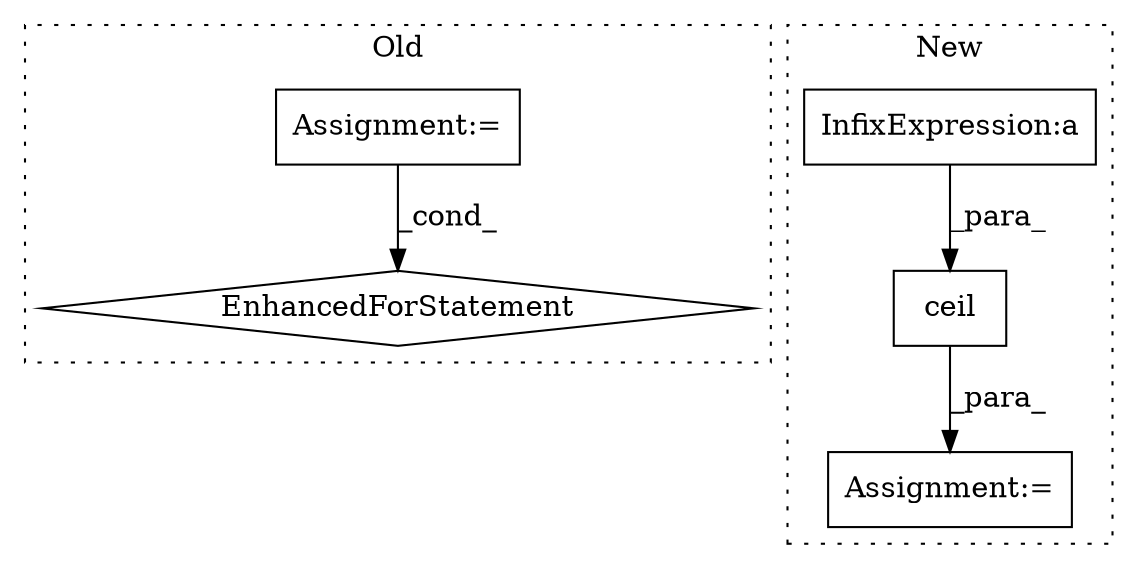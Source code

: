 digraph G {
subgraph cluster0 {
1 [label="EnhancedForStatement" a="70" s="7545,7631" l="53,2" shape="diamond"];
3 [label="Assignment:=" a="7" s="7545,7631" l="53,2" shape="box"];
label = "Old";
style="dotted";
}
subgraph cluster1 {
2 [label="ceil" a="32" s="7824,7875" l="5,1" shape="box"];
4 [label="Assignment:=" a="7" s="7897,7980" l="68,2" shape="box"];
5 [label="InfixExpression:a" a="27" s="7856" l="3" shape="box"];
label = "New";
style="dotted";
}
2 -> 4 [label="_para_"];
3 -> 1 [label="_cond_"];
5 -> 2 [label="_para_"];
}